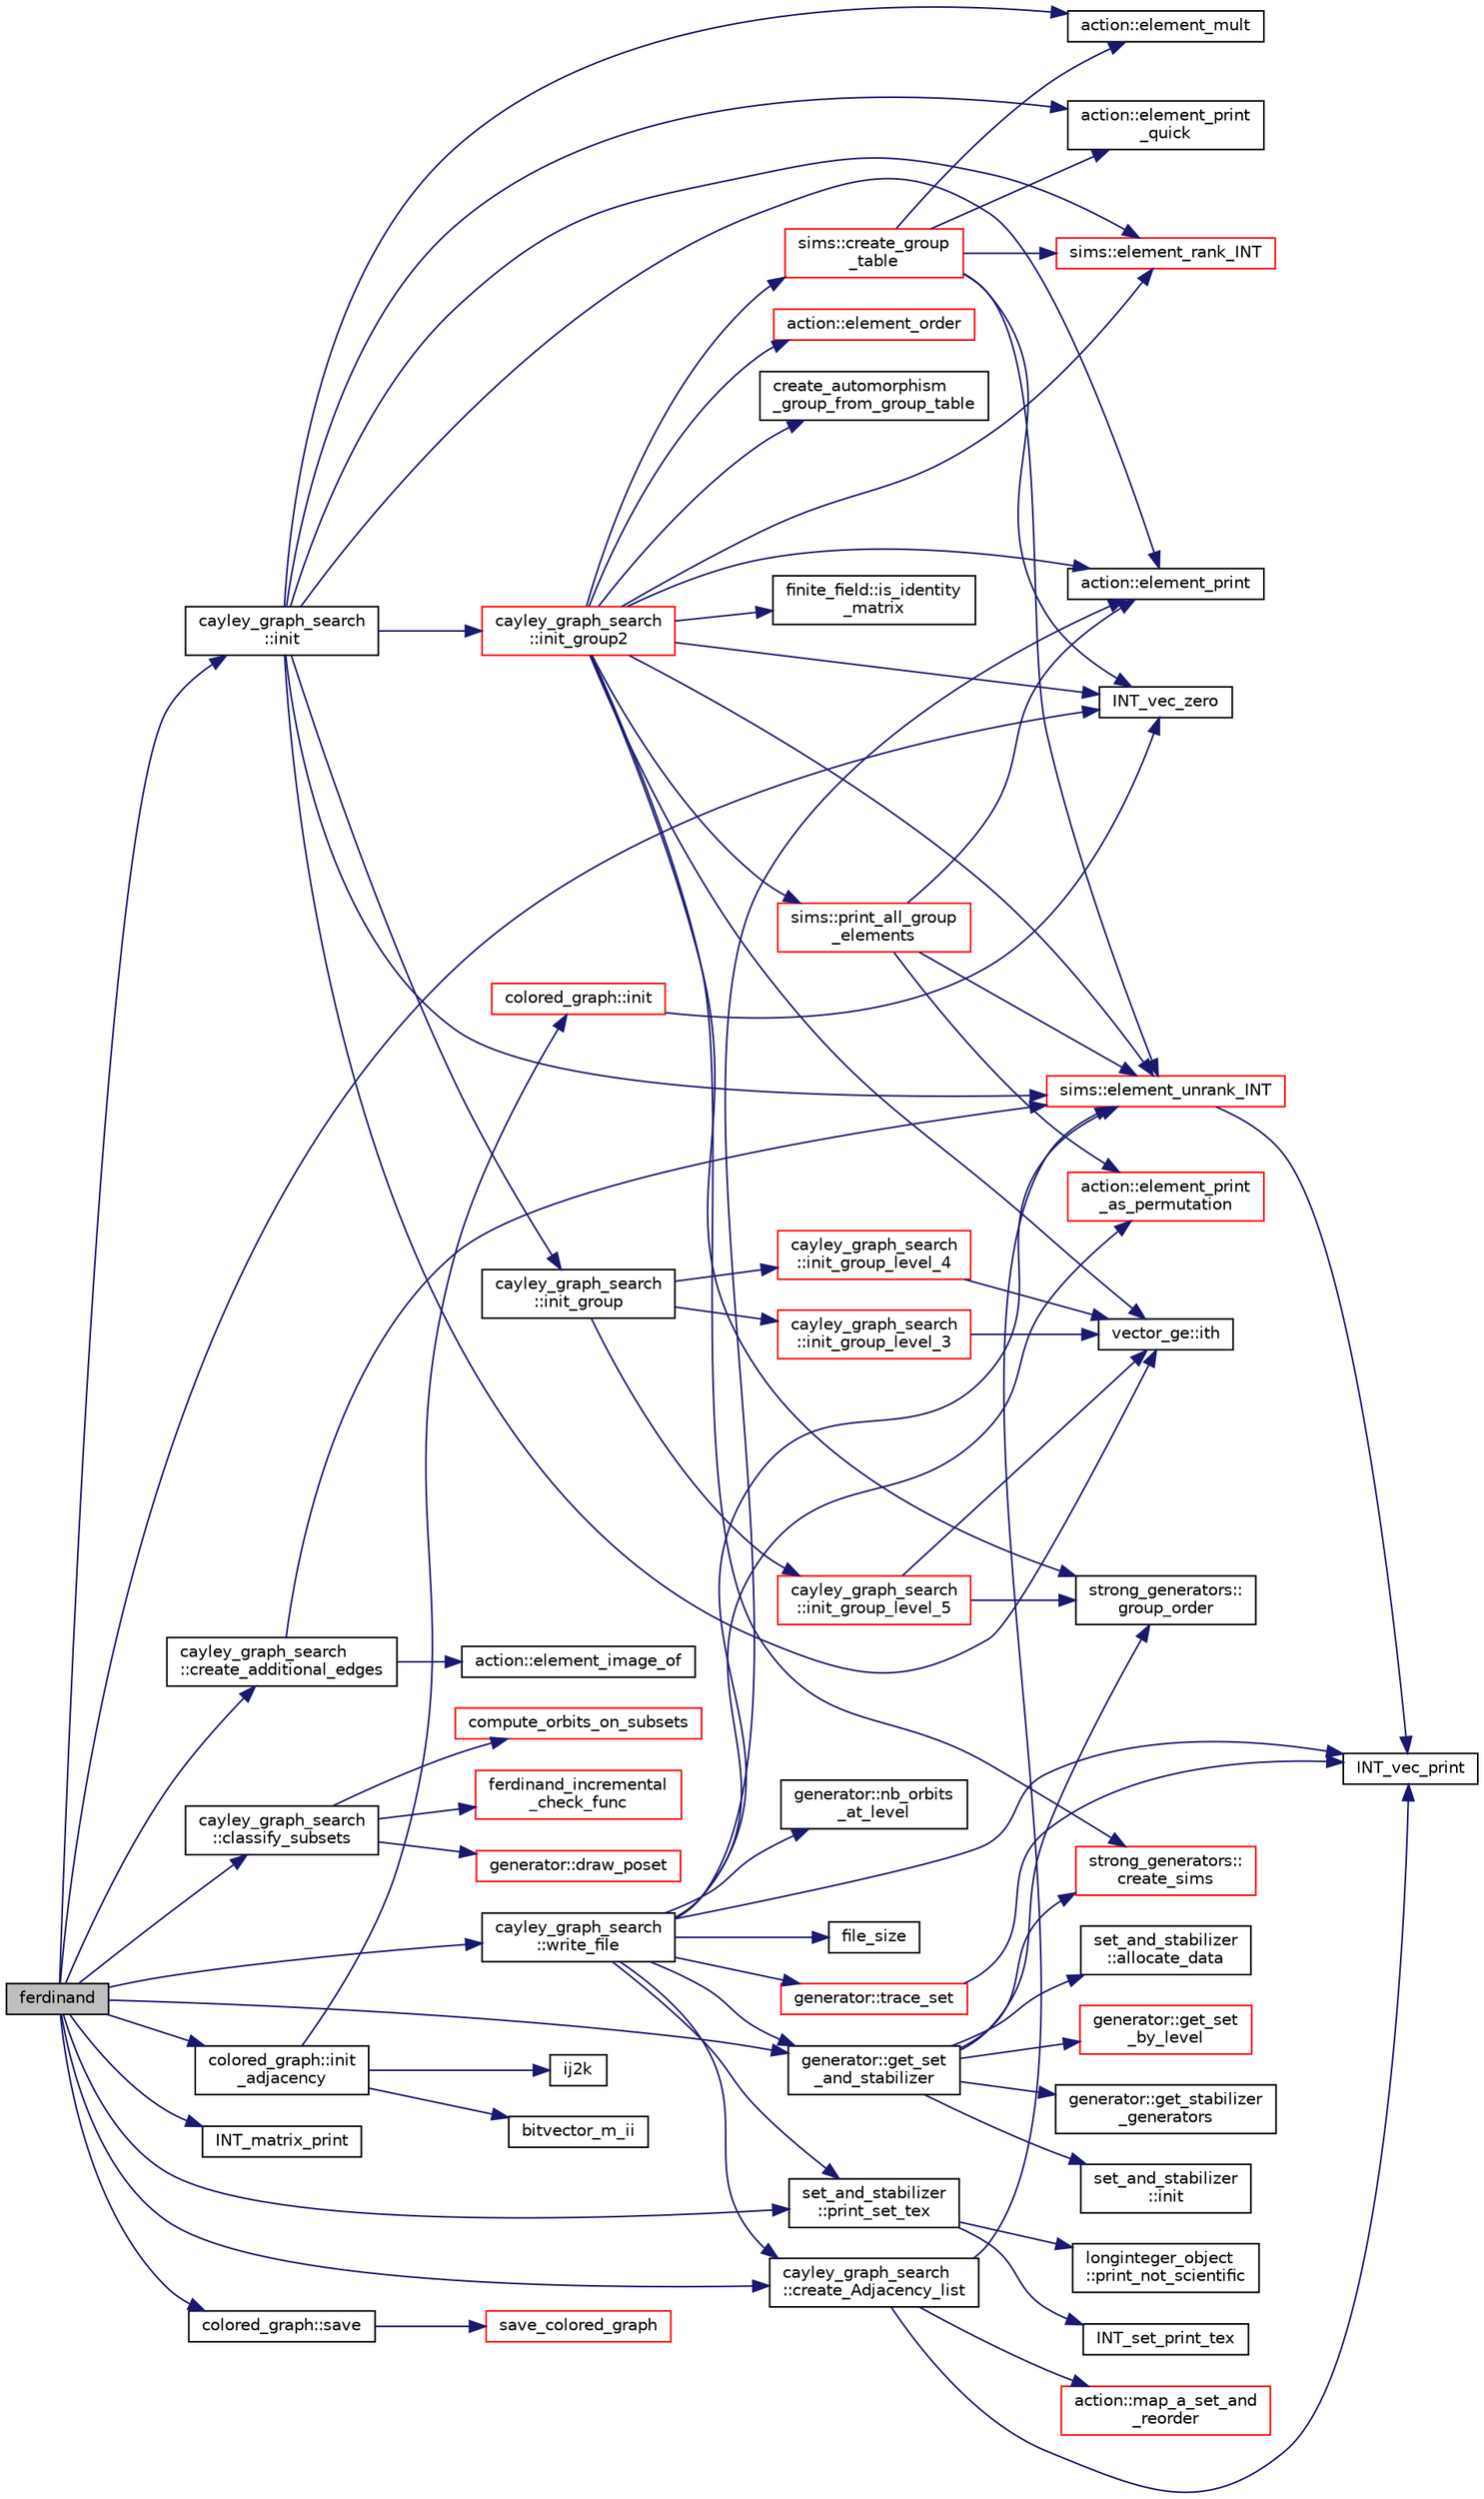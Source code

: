 digraph "ferdinand"
{
  edge [fontname="Helvetica",fontsize="10",labelfontname="Helvetica",labelfontsize="10"];
  node [fontname="Helvetica",fontsize="10",shape=record];
  rankdir="LR";
  Node0 [label="ferdinand",height=0.2,width=0.4,color="black", fillcolor="grey75", style="filled", fontcolor="black"];
  Node0 -> Node1 [color="midnightblue",fontsize="10",style="solid",fontname="Helvetica"];
  Node1 [label="cayley_graph_search\l::init",height=0.2,width=0.4,color="black", fillcolor="white", style="filled",URL="$de/dae/classcayley__graph__search.html#add9c6434abeaebac4a07bc03cb21672d"];
  Node1 -> Node2 [color="midnightblue",fontsize="10",style="solid",fontname="Helvetica"];
  Node2 [label="cayley_graph_search\l::init_group",height=0.2,width=0.4,color="black", fillcolor="white", style="filled",URL="$de/dae/classcayley__graph__search.html#adbce2e517a8ed979f53e8aeb043cf4ca"];
  Node2 -> Node3 [color="midnightblue",fontsize="10",style="solid",fontname="Helvetica"];
  Node3 [label="cayley_graph_search\l::init_group_level_3",height=0.2,width=0.4,color="red", fillcolor="white", style="filled",URL="$de/dae/classcayley__graph__search.html#a7c936e674e8ea64597fa37ae5aa71c71"];
  Node3 -> Node117 [color="midnightblue",fontsize="10",style="solid",fontname="Helvetica"];
  Node117 [label="vector_ge::ith",height=0.2,width=0.4,color="black", fillcolor="white", style="filled",URL="$d4/d6e/classvector__ge.html#a1ff002e8b746a9beb119d57dcd4a15ff"];
  Node2 -> Node128 [color="midnightblue",fontsize="10",style="solid",fontname="Helvetica"];
  Node128 [label="cayley_graph_search\l::init_group_level_4",height=0.2,width=0.4,color="red", fillcolor="white", style="filled",URL="$de/dae/classcayley__graph__search.html#a6593f90cd91bea8c23fe71acca05655e"];
  Node128 -> Node117 [color="midnightblue",fontsize="10",style="solid",fontname="Helvetica"];
  Node2 -> Node299 [color="midnightblue",fontsize="10",style="solid",fontname="Helvetica"];
  Node299 [label="cayley_graph_search\l::init_group_level_5",height=0.2,width=0.4,color="red", fillcolor="white", style="filled",URL="$de/dae/classcayley__graph__search.html#ab4427f6ab65833dae31a18f44a5d6d7a"];
  Node299 -> Node117 [color="midnightblue",fontsize="10",style="solid",fontname="Helvetica"];
  Node299 -> Node126 [color="midnightblue",fontsize="10",style="solid",fontname="Helvetica"];
  Node126 [label="strong_generators::\lgroup_order",height=0.2,width=0.4,color="black", fillcolor="white", style="filled",URL="$dc/d09/classstrong__generators.html#a91f453c2bfd6502b96f4b4eed16beb20"];
  Node1 -> Node300 [color="midnightblue",fontsize="10",style="solid",fontname="Helvetica"];
  Node300 [label="cayley_graph_search\l::init_group2",height=0.2,width=0.4,color="red", fillcolor="white", style="filled",URL="$de/dae/classcayley__graph__search.html#ac765646a4795740d7ac0a9407bf35f32"];
  Node300 -> Node301 [color="midnightblue",fontsize="10",style="solid",fontname="Helvetica"];
  Node301 [label="strong_generators::\lcreate_sims",height=0.2,width=0.4,color="red", fillcolor="white", style="filled",URL="$dc/d09/classstrong__generators.html#afca700d50772a39eeb74239355ae67e1"];
  Node300 -> Node303 [color="midnightblue",fontsize="10",style="solid",fontname="Helvetica"];
  Node303 [label="sims::print_all_group\l_elements",height=0.2,width=0.4,color="red", fillcolor="white", style="filled",URL="$d9/df3/classsims.html#a000c1f285c6678fe7f591ced343588aa"];
  Node303 -> Node305 [color="midnightblue",fontsize="10",style="solid",fontname="Helvetica"];
  Node305 [label="sims::element_unrank_INT",height=0.2,width=0.4,color="red", fillcolor="white", style="filled",URL="$d9/df3/classsims.html#a435d84bb7bf7292f14593b2a4344151f"];
  Node305 -> Node12 [color="midnightblue",fontsize="10",style="solid",fontname="Helvetica"];
  Node12 [label="INT_vec_print",height=0.2,width=0.4,color="black", fillcolor="white", style="filled",URL="$df/dbf/sajeeb_8_c.html#a79a5901af0b47dd0d694109543c027fe"];
  Node303 -> Node127 [color="midnightblue",fontsize="10",style="solid",fontname="Helvetica"];
  Node127 [label="action::element_print",height=0.2,width=0.4,color="black", fillcolor="white", style="filled",URL="$d2/d86/classaction.html#ae38c3ef3c1125213733d63c6fc3c40cd"];
  Node303 -> Node314 [color="midnightblue",fontsize="10",style="solid",fontname="Helvetica"];
  Node314 [label="action::element_print\l_as_permutation",height=0.2,width=0.4,color="red", fillcolor="white", style="filled",URL="$d2/d86/classaction.html#a2975618a8203187b688a67c947150bb8"];
  Node300 -> Node10 [color="midnightblue",fontsize="10",style="solid",fontname="Helvetica"];
  Node10 [label="INT_vec_zero",height=0.2,width=0.4,color="black", fillcolor="white", style="filled",URL="$df/dbf/sajeeb_8_c.html#aa8c9c7977203577026080f546fe4980f"];
  Node300 -> Node305 [color="midnightblue",fontsize="10",style="solid",fontname="Helvetica"];
  Node300 -> Node127 [color="midnightblue",fontsize="10",style="solid",fontname="Helvetica"];
  Node300 -> Node319 [color="midnightblue",fontsize="10",style="solid",fontname="Helvetica"];
  Node319 [label="sims::element_rank_INT",height=0.2,width=0.4,color="red", fillcolor="white", style="filled",URL="$d9/df3/classsims.html#a8ff29017c518c9ed459a7ea9eade2974"];
  Node300 -> Node158 [color="midnightblue",fontsize="10",style="solid",fontname="Helvetica"];
  Node158 [label="finite_field::is_identity\l_matrix",height=0.2,width=0.4,color="black", fillcolor="white", style="filled",URL="$df/d5a/classfinite__field.html#abf9e4cb7b3f7fef89fa676a5feb84ecd"];
  Node300 -> Node324 [color="midnightblue",fontsize="10",style="solid",fontname="Helvetica"];
  Node324 [label="action::element_order",height=0.2,width=0.4,color="red", fillcolor="white", style="filled",URL="$d2/d86/classaction.html#a50046bf5383ee5febe5a882677626d34"];
  Node300 -> Node117 [color="midnightblue",fontsize="10",style="solid",fontname="Helvetica"];
  Node300 -> Node326 [color="midnightblue",fontsize="10",style="solid",fontname="Helvetica"];
  Node326 [label="sims::create_group\l_table",height=0.2,width=0.4,color="red", fillcolor="white", style="filled",URL="$d9/df3/classsims.html#a300c4eeca13fe79bca4145c63da09142"];
  Node326 -> Node10 [color="midnightblue",fontsize="10",style="solid",fontname="Helvetica"];
  Node326 -> Node305 [color="midnightblue",fontsize="10",style="solid",fontname="Helvetica"];
  Node326 -> Node312 [color="midnightblue",fontsize="10",style="solid",fontname="Helvetica"];
  Node312 [label="action::element_mult",height=0.2,width=0.4,color="black", fillcolor="white", style="filled",URL="$d2/d86/classaction.html#ae9e36b2cae1f0f7bd7144097fa9a34b3"];
  Node326 -> Node212 [color="midnightblue",fontsize="10",style="solid",fontname="Helvetica"];
  Node212 [label="action::element_print\l_quick",height=0.2,width=0.4,color="black", fillcolor="white", style="filled",URL="$d2/d86/classaction.html#a4844680cf6750396f76494a28655265b"];
  Node326 -> Node319 [color="midnightblue",fontsize="10",style="solid",fontname="Helvetica"];
  Node300 -> Node327 [color="midnightblue",fontsize="10",style="solid",fontname="Helvetica"];
  Node327 [label="create_automorphism\l_group_from_group_table",height=0.2,width=0.4,color="black", fillcolor="white", style="filled",URL="$d5/d90/action__global_8_c.html#a26edd2b6827b6f73bd0d09a6afb6d55b"];
  Node300 -> Node126 [color="midnightblue",fontsize="10",style="solid",fontname="Helvetica"];
  Node1 -> Node305 [color="midnightblue",fontsize="10",style="solid",fontname="Helvetica"];
  Node1 -> Node127 [color="midnightblue",fontsize="10",style="solid",fontname="Helvetica"];
  Node1 -> Node319 [color="midnightblue",fontsize="10",style="solid",fontname="Helvetica"];
  Node1 -> Node212 [color="midnightblue",fontsize="10",style="solid",fontname="Helvetica"];
  Node1 -> Node117 [color="midnightblue",fontsize="10",style="solid",fontname="Helvetica"];
  Node1 -> Node312 [color="midnightblue",fontsize="10",style="solid",fontname="Helvetica"];
  Node0 -> Node711 [color="midnightblue",fontsize="10",style="solid",fontname="Helvetica"];
  Node711 [label="cayley_graph_search\l::classify_subsets",height=0.2,width=0.4,color="black", fillcolor="white", style="filled",URL="$de/dae/classcayley__graph__search.html#a4cf8a90752e018a281481ac80ad52c4b"];
  Node711 -> Node712 [color="midnightblue",fontsize="10",style="solid",fontname="Helvetica"];
  Node712 [label="compute_orbits_on_subsets",height=0.2,width=0.4,color="red", fillcolor="white", style="filled",URL="$da/d10/other_8h.html#af33697aede0480110b1227f727252637"];
  Node711 -> Node1071 [color="midnightblue",fontsize="10",style="solid",fontname="Helvetica"];
  Node1071 [label="ferdinand_incremental\l_check_func",height=0.2,width=0.4,color="red", fillcolor="white", style="filled",URL="$da/df3/ferdinand_8_c.html#aa2b6e474e95c34c9f692acf51758dbb3"];
  Node711 -> Node1073 [color="midnightblue",fontsize="10",style="solid",fontname="Helvetica"];
  Node1073 [label="generator::draw_poset",height=0.2,width=0.4,color="red", fillcolor="white", style="filled",URL="$d7/d73/classgenerator.html#aa4f99c75a86701ba85e514a294efdf3a"];
  Node0 -> Node1113 [color="midnightblue",fontsize="10",style="solid",fontname="Helvetica"];
  Node1113 [label="cayley_graph_search\l::write_file",height=0.2,width=0.4,color="black", fillcolor="white", style="filled",URL="$de/dae/classcayley__graph__search.html#a428879782c317f9a4f9524ea5d16072b"];
  Node1113 -> Node305 [color="midnightblue",fontsize="10",style="solid",fontname="Helvetica"];
  Node1113 -> Node127 [color="midnightblue",fontsize="10",style="solid",fontname="Helvetica"];
  Node1113 -> Node314 [color="midnightblue",fontsize="10",style="solid",fontname="Helvetica"];
  Node1113 -> Node737 [color="midnightblue",fontsize="10",style="solid",fontname="Helvetica"];
  Node737 [label="generator::nb_orbits\l_at_level",height=0.2,width=0.4,color="black", fillcolor="white", style="filled",URL="$d7/d73/classgenerator.html#a020f3d8378448310d044a4a24fadf301"];
  Node1113 -> Node1114 [color="midnightblue",fontsize="10",style="solid",fontname="Helvetica"];
  Node1114 [label="generator::get_set\l_and_stabilizer",height=0.2,width=0.4,color="black", fillcolor="white", style="filled",URL="$d7/d73/classgenerator.html#a23116270f27facfd48e4190a84e0ef20"];
  Node1114 -> Node1115 [color="midnightblue",fontsize="10",style="solid",fontname="Helvetica"];
  Node1115 [label="set_and_stabilizer\l::init",height=0.2,width=0.4,color="black", fillcolor="white", style="filled",URL="$de/df6/classset__and__stabilizer.html#a9824acdea41591e8086e76aa8b2e4b53"];
  Node1114 -> Node1116 [color="midnightblue",fontsize="10",style="solid",fontname="Helvetica"];
  Node1116 [label="set_and_stabilizer\l::allocate_data",height=0.2,width=0.4,color="black", fillcolor="white", style="filled",URL="$de/df6/classset__and__stabilizer.html#ad5d7e012c6bc6fc25f491fe680aa32fa"];
  Node1114 -> Node1091 [color="midnightblue",fontsize="10",style="solid",fontname="Helvetica"];
  Node1091 [label="generator::get_set\l_by_level",height=0.2,width=0.4,color="red", fillcolor="white", style="filled",URL="$d7/d73/classgenerator.html#a3012a80d862b42c848b84584389c8594"];
  Node1114 -> Node1063 [color="midnightblue",fontsize="10",style="solid",fontname="Helvetica"];
  Node1063 [label="generator::get_stabilizer\l_generators",height=0.2,width=0.4,color="black", fillcolor="white", style="filled",URL="$d7/d73/classgenerator.html#a744da633f741e1aa27701fe9d203d564"];
  Node1114 -> Node126 [color="midnightblue",fontsize="10",style="solid",fontname="Helvetica"];
  Node1114 -> Node301 [color="midnightblue",fontsize="10",style="solid",fontname="Helvetica"];
  Node1113 -> Node1117 [color="midnightblue",fontsize="10",style="solid",fontname="Helvetica"];
  Node1117 [label="set_and_stabilizer\l::print_set_tex",height=0.2,width=0.4,color="black", fillcolor="white", style="filled",URL="$de/df6/classset__and__stabilizer.html#a691a961365c213993a7f9f4b899457d9"];
  Node1117 -> Node955 [color="midnightblue",fontsize="10",style="solid",fontname="Helvetica"];
  Node955 [label="INT_set_print_tex",height=0.2,width=0.4,color="black", fillcolor="white", style="filled",URL="$d5/db4/io__and__os_8h.html#adad0666de5d38c0caa4769f9f4756c0b"];
  Node1117 -> Node830 [color="midnightblue",fontsize="10",style="solid",fontname="Helvetica"];
  Node830 [label="longinteger_object\l::print_not_scientific",height=0.2,width=0.4,color="black", fillcolor="white", style="filled",URL="$dd/d7e/classlonginteger__object.html#ab80ea5c103cf97de662da3f1c79b2dd4"];
  Node1113 -> Node1118 [color="midnightblue",fontsize="10",style="solid",fontname="Helvetica"];
  Node1118 [label="cayley_graph_search\l::create_Adjacency_list",height=0.2,width=0.4,color="black", fillcolor="white", style="filled",URL="$de/dae/classcayley__graph__search.html#ac9b8e0d84aa3290f09a795d1460763f4"];
  Node1118 -> Node305 [color="midnightblue",fontsize="10",style="solid",fontname="Helvetica"];
  Node1118 -> Node12 [color="midnightblue",fontsize="10",style="solid",fontname="Helvetica"];
  Node1118 -> Node611 [color="midnightblue",fontsize="10",style="solid",fontname="Helvetica"];
  Node611 [label="action::map_a_set_and\l_reorder",height=0.2,width=0.4,color="red", fillcolor="white", style="filled",URL="$d2/d86/classaction.html#affe38c85a0ff3cb34d233afa7b4aea35"];
  Node1113 -> Node734 [color="midnightblue",fontsize="10",style="solid",fontname="Helvetica"];
  Node734 [label="file_size",height=0.2,width=0.4,color="black", fillcolor="white", style="filled",URL="$df/dbf/sajeeb_8_c.html#a5c37cf5785204b6e9adf647dc14d0e50"];
  Node1113 -> Node1119 [color="midnightblue",fontsize="10",style="solid",fontname="Helvetica"];
  Node1119 [label="generator::trace_set",height=0.2,width=0.4,color="red", fillcolor="white", style="filled",URL="$d7/d73/classgenerator.html#ae34b55cbb999d9b2aa9dacc8748de0b2"];
  Node1119 -> Node12 [color="midnightblue",fontsize="10",style="solid",fontname="Helvetica"];
  Node1113 -> Node12 [color="midnightblue",fontsize="10",style="solid",fontname="Helvetica"];
  Node0 -> Node1114 [color="midnightblue",fontsize="10",style="solid",fontname="Helvetica"];
  Node0 -> Node1117 [color="midnightblue",fontsize="10",style="solid",fontname="Helvetica"];
  Node0 -> Node1118 [color="midnightblue",fontsize="10",style="solid",fontname="Helvetica"];
  Node0 -> Node36 [color="midnightblue",fontsize="10",style="solid",fontname="Helvetica"];
  Node36 [label="INT_matrix_print",height=0.2,width=0.4,color="black", fillcolor="white", style="filled",URL="$d5/db4/io__and__os_8h.html#afd4180a24bef3a2b584668a4eaf607ff"];
  Node0 -> Node1121 [color="midnightblue",fontsize="10",style="solid",fontname="Helvetica"];
  Node1121 [label="cayley_graph_search\l::create_additional_edges",height=0.2,width=0.4,color="black", fillcolor="white", style="filled",URL="$de/dae/classcayley__graph__search.html#aa3705fe6c8a5025c21998ba093089123"];
  Node1121 -> Node305 [color="midnightblue",fontsize="10",style="solid",fontname="Helvetica"];
  Node1121 -> Node313 [color="midnightblue",fontsize="10",style="solid",fontname="Helvetica"];
  Node313 [label="action::element_image_of",height=0.2,width=0.4,color="black", fillcolor="white", style="filled",URL="$d2/d86/classaction.html#ae09559d4537a048fc860f8a74a31393d"];
  Node0 -> Node10 [color="midnightblue",fontsize="10",style="solid",fontname="Helvetica"];
  Node0 -> Node1122 [color="midnightblue",fontsize="10",style="solid",fontname="Helvetica"];
  Node1122 [label="colored_graph::init\l_adjacency",height=0.2,width=0.4,color="black", fillcolor="white", style="filled",URL="$dc/de2/classcolored__graph.html#a7dd89f3adcb0f1d70d4bb05be6400e73"];
  Node1122 -> Node544 [color="midnightblue",fontsize="10",style="solid",fontname="Helvetica"];
  Node544 [label="ij2k",height=0.2,width=0.4,color="black", fillcolor="white", style="filled",URL="$df/dbf/sajeeb_8_c.html#a68a0fe85ad4b80a9220cb33f9c4c0042"];
  Node1122 -> Node32 [color="midnightblue",fontsize="10",style="solid",fontname="Helvetica"];
  Node32 [label="bitvector_m_ii",height=0.2,width=0.4,color="black", fillcolor="white", style="filled",URL="$df/dbf/sajeeb_8_c.html#a31da55e2b26316d582cd322dc670b67b"];
  Node1122 -> Node1123 [color="midnightblue",fontsize="10",style="solid",fontname="Helvetica"];
  Node1123 [label="colored_graph::init",height=0.2,width=0.4,color="red", fillcolor="white", style="filled",URL="$dc/de2/classcolored__graph.html#a4b917cdc9c6203a5a750c321e791bc7d"];
  Node1123 -> Node10 [color="midnightblue",fontsize="10",style="solid",fontname="Helvetica"];
  Node0 -> Node1124 [color="midnightblue",fontsize="10",style="solid",fontname="Helvetica"];
  Node1124 [label="colored_graph::save",height=0.2,width=0.4,color="black", fillcolor="white", style="filled",URL="$dc/de2/classcolored__graph.html#a562912fb7464addacd865057a1a48f75"];
  Node1124 -> Node1125 [color="midnightblue",fontsize="10",style="solid",fontname="Helvetica"];
  Node1125 [label="save_colored_graph",height=0.2,width=0.4,color="red", fillcolor="white", style="filled",URL="$da/da9/galois__global_8_c.html#a1f2e1a9df5b1f9af96c9c1e08fbc98c7"];
}
